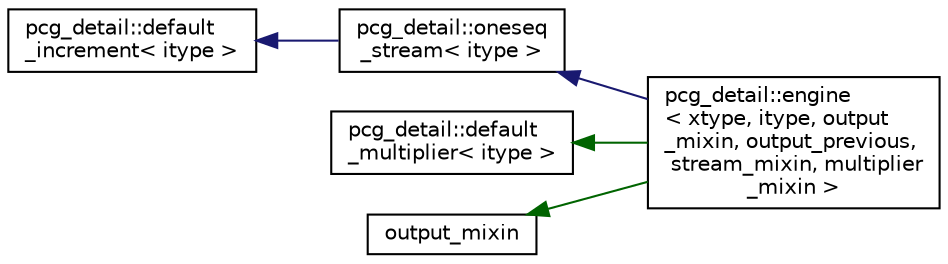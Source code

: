 digraph "Graphical Class Hierarchy"
{
 // LATEX_PDF_SIZE
  edge [fontname="Helvetica",fontsize="10",labelfontname="Helvetica",labelfontsize="10"];
  node [fontname="Helvetica",fontsize="10",shape=record];
  rankdir="LR";
  Node90 [label="pcg_detail::default\l_increment\< itype \>",height=0.2,width=0.4,color="black", fillcolor="white", style="filled",URL="$structpcg__detail_1_1default__increment.html",tooltip=" "];
  Node90 -> Node91 [dir="back",color="midnightblue",fontsize="10",style="solid",fontname="Helvetica"];
  Node91 [label="pcg_detail::oneseq\l_stream\< itype \>",height=0.2,width=0.4,color="black", fillcolor="white", style="filled",URL="$classpcg__detail_1_1oneseq__stream.html",tooltip=" "];
  Node91 -> Node1 [dir="back",color="midnightblue",fontsize="10",style="solid",fontname="Helvetica"];
  Node1 [label="pcg_detail::engine\l\< xtype, itype, output\l_mixin, output_previous,\l stream_mixin, multiplier\l_mixin \>",height=0.2,width=0.4,color="black", fillcolor="white", style="filled",URL="$classpcg__detail_1_1engine.html",tooltip=" "];
  Node88 [label="pcg_detail::default\l_multiplier\< itype \>",height=0.2,width=0.4,color="black", fillcolor="white", style="filled",URL="$structpcg__detail_1_1default__multiplier.html",tooltip=" "];
  Node88 -> Node1 [dir="back",color="darkgreen",fontsize="10",style="solid",fontname="Helvetica"];
  Node0 [label="output_mixin",height=0.2,width=0.4,color="black", fillcolor="white", style="filled",URL="$classoutput__mixin.html",tooltip=" "];
  Node0 -> Node1 [dir="back",color="darkgreen",fontsize="10",style="solid",fontname="Helvetica"];
}
